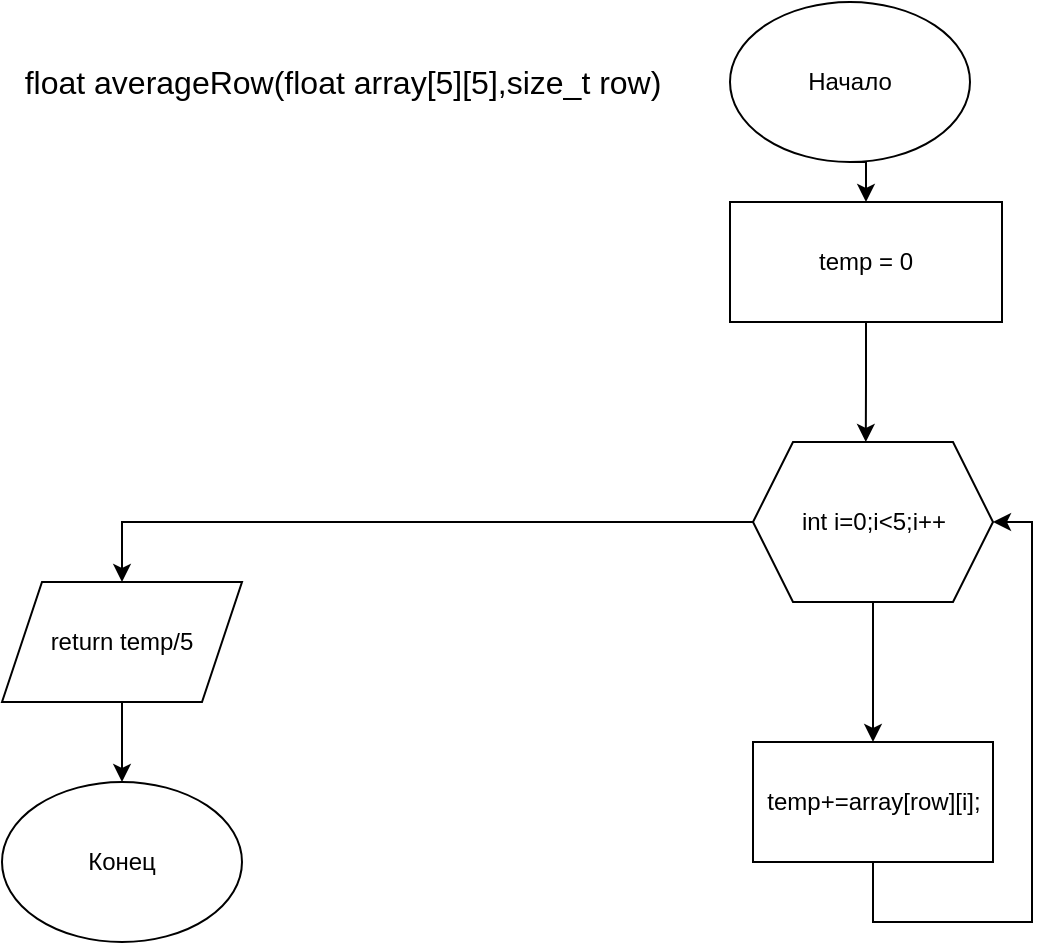 <mxfile version="20.8.20" type="device"><diagram name="Страница 1" id="4-SUHKtgI3fiL11Xwihq"><mxGraphModel dx="1434" dy="1908" grid="1" gridSize="10" guides="1" tooltips="1" connect="1" arrows="1" fold="1" page="1" pageScale="1" pageWidth="827" pageHeight="1169" math="0" shadow="0"><root><mxCell id="0"/><mxCell id="1" parent="0"/><mxCell id="ek4f7XwiKQwmnmZGUb0l-3" style="edgeStyle=orthogonalEdgeStyle;rounded=0;orthogonalLoop=1;jettySize=auto;html=1;exitX=0.5;exitY=1;exitDx=0;exitDy=0;entryX=0.5;entryY=0;entryDx=0;entryDy=0;" parent="1" source="ek4f7XwiKQwmnmZGUb0l-1" target="ek4f7XwiKQwmnmZGUb0l-2" edge="1"><mxGeometry relative="1" as="geometry"/></mxCell><mxCell id="ek4f7XwiKQwmnmZGUb0l-1" value="&lt;div&gt;Начало&lt;/div&gt;" style="ellipse;whiteSpace=wrap;html=1;" parent="1" vertex="1"><mxGeometry x="404" y="-910" width="120" height="80" as="geometry"/></mxCell><mxCell id="WmHJ8LfHFudwf5sbyhAj-12" style="edgeStyle=orthogonalEdgeStyle;rounded=0;orthogonalLoop=1;jettySize=auto;html=1;exitX=0.5;exitY=1;exitDx=0;exitDy=0;entryX=0.47;entryY=0;entryDx=0;entryDy=0;entryPerimeter=0;endArrow=classic;endFill=1;" edge="1" parent="1" source="ek4f7XwiKQwmnmZGUb0l-2" target="ek4f7XwiKQwmnmZGUb0l-4"><mxGeometry relative="1" as="geometry"/></mxCell><mxCell id="ek4f7XwiKQwmnmZGUb0l-2" value="temp = 0" style="rounded=0;whiteSpace=wrap;html=1;" parent="1" vertex="1"><mxGeometry x="404" y="-810" width="136" height="60" as="geometry"/></mxCell><mxCell id="ek4f7XwiKQwmnmZGUb0l-22" style="edgeStyle=orthogonalEdgeStyle;rounded=0;orthogonalLoop=1;jettySize=auto;html=1;exitX=0;exitY=0.5;exitDx=0;exitDy=0;entryX=0.5;entryY=0;entryDx=0;entryDy=0;strokeColor=default;endArrow=classic;endFill=1;" parent="1" source="ek4f7XwiKQwmnmZGUb0l-4" target="ek4f7XwiKQwmnmZGUb0l-21" edge="1"><mxGeometry relative="1" as="geometry"/></mxCell><mxCell id="WmHJ8LfHFudwf5sbyhAj-17" style="edgeStyle=orthogonalEdgeStyle;rounded=0;orthogonalLoop=1;jettySize=auto;html=1;exitX=0.5;exitY=1;exitDx=0;exitDy=0;entryX=0.5;entryY=0;entryDx=0;entryDy=0;endArrow=classic;endFill=1;" edge="1" parent="1" source="ek4f7XwiKQwmnmZGUb0l-4" target="WmHJ8LfHFudwf5sbyhAj-14"><mxGeometry relative="1" as="geometry"/></mxCell><mxCell id="ek4f7XwiKQwmnmZGUb0l-4" value="int i=0;i&amp;lt;5;i++" style="shape=hexagon;perimeter=hexagonPerimeter2;whiteSpace=wrap;html=1;fixedSize=1;" parent="1" vertex="1"><mxGeometry x="415.5" y="-690" width="120" height="80" as="geometry"/></mxCell><mxCell id="ek4f7XwiKQwmnmZGUb0l-24" style="edgeStyle=orthogonalEdgeStyle;rounded=0;orthogonalLoop=1;jettySize=auto;html=1;exitX=0.5;exitY=1;exitDx=0;exitDy=0;entryX=0.5;entryY=0;entryDx=0;entryDy=0;strokeColor=default;endArrow=classic;endFill=1;" parent="1" source="ek4f7XwiKQwmnmZGUb0l-21" target="ek4f7XwiKQwmnmZGUb0l-23" edge="1"><mxGeometry relative="1" as="geometry"/></mxCell><mxCell id="ek4f7XwiKQwmnmZGUb0l-21" value="return temp/5" style="shape=parallelogram;perimeter=parallelogramPerimeter;whiteSpace=wrap;html=1;fixedSize=1;" parent="1" vertex="1"><mxGeometry x="40" y="-620" width="120" height="60" as="geometry"/></mxCell><mxCell id="ek4f7XwiKQwmnmZGUb0l-23" value="&lt;div&gt;Конец&lt;/div&gt;" style="ellipse;whiteSpace=wrap;html=1;" parent="1" vertex="1"><mxGeometry x="40" y="-520" width="120" height="80" as="geometry"/></mxCell><mxCell id="ek4f7XwiKQwmnmZGUb0l-25" value="float averageRow(float array[5][5],size_t row)" style="text;html=1;align=center;verticalAlign=middle;resizable=0;points=[];autosize=1;strokeColor=none;fillColor=none;fontSize=16;" parent="1" vertex="1"><mxGeometry x="40" y="-885" width="340" height="30" as="geometry"/></mxCell><mxCell id="WmHJ8LfHFudwf5sbyhAj-18" style="edgeStyle=orthogonalEdgeStyle;rounded=0;orthogonalLoop=1;jettySize=auto;html=1;exitX=0.5;exitY=1;exitDx=0;exitDy=0;entryX=1;entryY=0.5;entryDx=0;entryDy=0;endArrow=classic;endFill=1;" edge="1" parent="1" source="WmHJ8LfHFudwf5sbyhAj-14" target="ek4f7XwiKQwmnmZGUb0l-4"><mxGeometry relative="1" as="geometry"><Array as="points"><mxPoint x="475" y="-450"/><mxPoint x="555" y="-450"/><mxPoint x="555" y="-650"/></Array></mxGeometry></mxCell><mxCell id="WmHJ8LfHFudwf5sbyhAj-14" value="temp+=array[row][i];" style="rounded=0;whiteSpace=wrap;html=1;" vertex="1" parent="1"><mxGeometry x="415.5" y="-540" width="120" height="60" as="geometry"/></mxCell></root></mxGraphModel></diagram></mxfile>